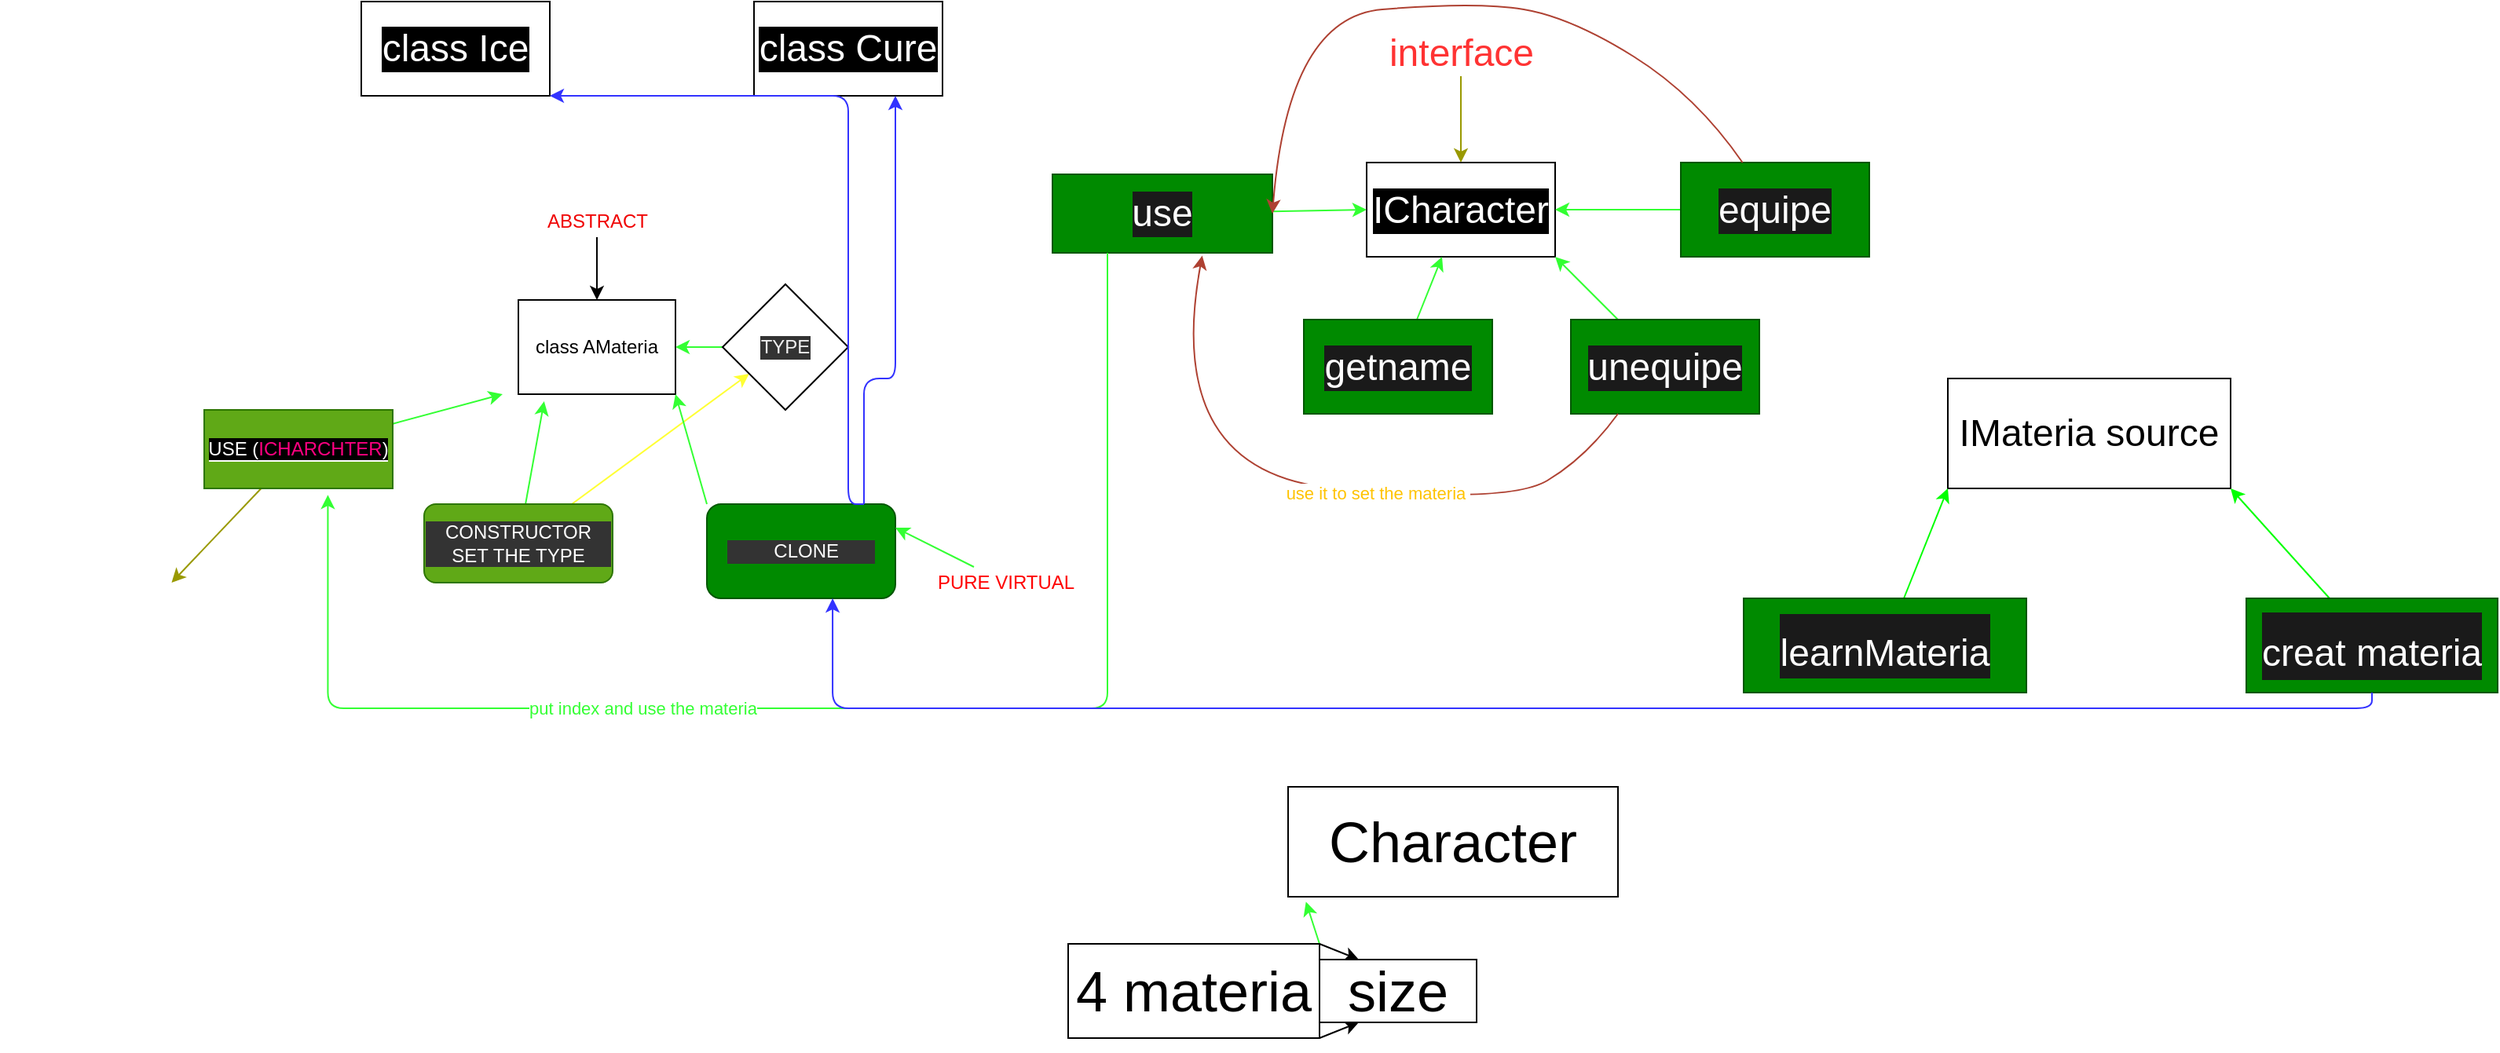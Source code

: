 <mxfile>
    <diagram id="7SQKZ7n8slPka3-PPJtH" name="Page-1">
        <mxGraphModel dx="506" dy="980" grid="1" gridSize="10" guides="1" tooltips="1" connect="1" arrows="1" fold="1" page="1" pageScale="1" pageWidth="980" pageHeight="690" background="none" math="0" shadow="0">
            <root>
                <mxCell id="0"/>
                <mxCell id="1" parent="0"/>
                <mxCell id="3" value="class AMateria" style="whiteSpace=wrap;html=1;" parent="1" vertex="1">
                    <mxGeometry x="390" y="260" width="100" height="60" as="geometry"/>
                </mxCell>
                <mxCell id="5" style="edgeStyle=none;html=1;entryX=0.5;entryY=0;entryDx=0;entryDy=0;fontColor=#F00202;" parent="1" source="4" target="3" edge="1">
                    <mxGeometry relative="1" as="geometry"/>
                </mxCell>
                <mxCell id="4" value="&lt;font color=&quot;#f00202&quot; style=&quot;background-color: rgb(255 , 255 , 255)&quot;&gt;ABSTRACT&lt;/font&gt;" style="text;html=1;align=center;verticalAlign=middle;resizable=0;points=[];autosize=1;strokeColor=none;fillColor=none;" parent="1" vertex="1">
                    <mxGeometry x="400" y="200" width="80" height="20" as="geometry"/>
                </mxCell>
                <mxCell id="8" style="edgeStyle=none;html=1;entryX=0.164;entryY=1.076;entryDx=0;entryDy=0;entryPerimeter=0;labelBackgroundColor=#333333;fontColor=#F0F0F0;strokeColor=#33FF33;" parent="1" source="7" target="3" edge="1">
                    <mxGeometry relative="1" as="geometry"/>
                </mxCell>
                <mxCell id="27" style="edgeStyle=none;html=1;labelBackgroundColor=#333333;fontSize=24;fontColor=#FFFFFF;strokeColor=#FFFF33;" parent="1" source="7" target="10" edge="1">
                    <mxGeometry relative="1" as="geometry"/>
                </mxCell>
                <mxCell id="7" value="CONSTRUCTOR SET THE TYPE" style="rounded=1;whiteSpace=wrap;html=1;labelBackgroundColor=#333333;fontColor=#ffffff;fillColor=#60a917;strokeColor=#2D7600;" parent="1" vertex="1">
                    <mxGeometry x="330" y="390" width="120" height="50" as="geometry"/>
                </mxCell>
                <mxCell id="11" value="" style="edgeStyle=none;html=1;labelBackgroundColor=#333333;fontColor=#F0F0F0;strokeColor=#33FF33;" parent="1" source="10" target="3" edge="1">
                    <mxGeometry relative="1" as="geometry"/>
                </mxCell>
                <mxCell id="10" value="TYPE" style="rhombus;whiteSpace=wrap;html=1;labelBackgroundColor=#333333;fontColor=#F0F0F0;" parent="1" vertex="1">
                    <mxGeometry x="520" y="250" width="80" height="80" as="geometry"/>
                </mxCell>
                <mxCell id="13" style="edgeStyle=none;html=1;exitX=0;exitY=0;exitDx=0;exitDy=0;entryX=1;entryY=1;entryDx=0;entryDy=0;labelBackgroundColor=#333333;fontColor=#F0F0F0;strokeColor=#33FF33;" parent="1" source="12" target="3" edge="1">
                    <mxGeometry relative="1" as="geometry"/>
                </mxCell>
                <mxCell id="12" value="&amp;nbsp; &amp;nbsp; &amp;nbsp; &amp;nbsp; &amp;nbsp;CLONE&amp;nbsp; &amp;nbsp; &amp;nbsp; &amp;nbsp;" style="rounded=1;whiteSpace=wrap;html=1;labelBackgroundColor=#333333;fontColor=#ffffff;fillColor=#008a00;strokeColor=#005700;" parent="1" vertex="1">
                    <mxGeometry x="510" y="390" width="120" height="60" as="geometry"/>
                </mxCell>
                <mxCell id="16" style="edgeStyle=none;html=1;entryX=1;entryY=0.25;entryDx=0;entryDy=0;labelBackgroundColor=#333333;fontColor=#FF0000;strokeColor=#33FF33;" parent="1" source="14" target="12" edge="1">
                    <mxGeometry relative="1" as="geometry"/>
                </mxCell>
                <mxCell id="14" value="&lt;font color=&quot;#ff0000&quot; style=&quot;background-color: rgb(255 , 255 , 255)&quot;&gt;PURE VIRTUAL&lt;/font&gt;" style="text;html=1;align=center;verticalAlign=middle;resizable=0;points=[];autosize=1;strokeColor=none;fillColor=none;fontColor=#F0F0F0;" parent="1" vertex="1">
                    <mxGeometry x="650" y="430" width="100" height="20" as="geometry"/>
                </mxCell>
                <mxCell id="20" style="edgeStyle=none;html=1;labelBackgroundColor=#333333;fontColor=#FFFFFF;strokeColor=#33FF33;" parent="1" source="17" edge="1">
                    <mxGeometry relative="1" as="geometry">
                        <mxPoint x="380" y="320" as="targetPoint"/>
                    </mxGeometry>
                </mxCell>
                <mxCell id="29" style="edgeStyle=none;html=1;labelBackgroundColor=#333333;fontSize=24;fontColor=#FFFFFF;strokeColor=#999900;" parent="1" source="17" target="28" edge="1">
                    <mxGeometry relative="1" as="geometry">
                        <mxPoint x="190" y="460" as="targetPoint"/>
                    </mxGeometry>
                </mxCell>
                <mxCell id="17" value="&lt;font color=&quot;#ffffff&quot; style=&quot;background-color: rgb(0 , 0 , 0)&quot;&gt;USE (&lt;/font&gt;&lt;font style=&quot;background-color: rgb(0 , 0 , 0)&quot; color=&quot;#ff0080&quot;&gt;ICHARCHTER&lt;/font&gt;&lt;font color=&quot;#ffffff&quot; style=&quot;background-color: rgb(0 , 0 , 0)&quot;&gt;)&lt;/font&gt;" style="whiteSpace=wrap;html=1;labelBackgroundColor=#FFFFFF;fontColor=#ffffff;fillColor=#60a917;strokeColor=#2D7600;" parent="1" vertex="1">
                    <mxGeometry x="190" y="330" width="120" height="50" as="geometry"/>
                </mxCell>
                <mxCell id="22" value="&lt;font color=&quot;#ffffff&quot; style=&quot;font-size: 24px&quot;&gt;class Ice&lt;/font&gt;" style="whiteSpace=wrap;html=1;labelBackgroundColor=#000000;fontColor=#FF0080;" parent="1" vertex="1">
                    <mxGeometry x="290" y="70" width="120" height="60" as="geometry"/>
                </mxCell>
                <mxCell id="24" value="&lt;font color=&quot;#ffffff&quot; style=&quot;font-size: 24px&quot;&gt;class Cure&lt;/font&gt;" style="whiteSpace=wrap;html=1;labelBackgroundColor=#000000;fontColor=#FF0080;" parent="1" vertex="1">
                    <mxGeometry x="540" y="70" width="120" height="60" as="geometry"/>
                </mxCell>
                <mxCell id="25" value="" style="edgeStyle=elbowEdgeStyle;elbow=vertical;endArrow=classic;html=1;labelBackgroundColor=#333333;fontSize=24;fontColor=#FFFFFF;strokeColor=#3333FF;entryX=0.75;entryY=1;entryDx=0;entryDy=0;" parent="1" target="24" edge="1">
                    <mxGeometry width="50" height="50" relative="1" as="geometry">
                        <mxPoint x="610" y="390" as="sourcePoint"/>
                        <mxPoint x="623" y="130" as="targetPoint"/>
                        <Array as="points">
                            <mxPoint x="720" y="310"/>
                        </Array>
                    </mxGeometry>
                </mxCell>
                <mxCell id="26" value="" style="edgeStyle=elbowEdgeStyle;elbow=horizontal;endArrow=classic;html=1;labelBackgroundColor=#333333;fontSize=24;fontColor=#FFFFFF;strokeColor=#3333FF;entryX=1;entryY=1;entryDx=0;entryDy=0;" parent="1" target="22" edge="1">
                    <mxGeometry width="50" height="50" relative="1" as="geometry">
                        <mxPoint x="610" y="390" as="sourcePoint"/>
                        <mxPoint x="490" y="310" as="targetPoint"/>
                        <Array as="points">
                            <mxPoint x="600" y="150"/>
                        </Array>
                    </mxGeometry>
                </mxCell>
                <mxCell id="28" value="print a message" style="text;html=1;align=center;verticalAlign=middle;resizable=0;points=[];autosize=1;strokeColor=none;fillColor=none;fontSize=24;fontColor=#FFFFFF;" parent="1" vertex="1">
                    <mxGeometry x="60" y="440" width="190" height="30" as="geometry"/>
                </mxCell>
                <mxCell id="33" value="ICharacter" style="whiteSpace=wrap;html=1;labelBackgroundColor=#000000;fontSize=24;fontColor=#FFFFFF;" parent="1" vertex="1">
                    <mxGeometry x="930" y="172.5" width="120" height="60" as="geometry"/>
                </mxCell>
                <mxCell id="35" style="edgeStyle=none;html=1;labelBackgroundColor=#333333;fontSize=24;fontColor=#FF3333;strokeColor=#999900;entryX=0.5;entryY=0;entryDx=0;entryDy=0;" parent="1" source="34" target="33" edge="1">
                    <mxGeometry relative="1" as="geometry">
                        <mxPoint x="990" y="152.5" as="targetPoint"/>
                    </mxGeometry>
                </mxCell>
                <mxCell id="34" value="&lt;font color=&quot;#ff3333&quot; style=&quot;background-color: rgb(255 , 255 , 255)&quot;&gt;interface&lt;/font&gt;" style="text;html=1;align=center;verticalAlign=middle;resizable=0;points=[];autosize=1;strokeColor=none;fillColor=none;fontSize=24;fontColor=#FFFFFF;" parent="1" vertex="1">
                    <mxGeometry x="935" y="87.5" width="110" height="30" as="geometry"/>
                </mxCell>
                <mxCell id="39" style="edgeStyle=none;html=1;labelBackgroundColor=#333333;fontSize=24;fontColor=#FFFFFF;strokeColor=#33FF33;" parent="1" source="38" target="33" edge="1">
                    <mxGeometry relative="1" as="geometry"/>
                </mxCell>
                <mxCell id="38" value="getname" style="whiteSpace=wrap;html=1;labelBackgroundColor=#1A1A1A;fontSize=24;fontColor=#ffffff;strokeColor=#005700;fillColor=#008a00;" parent="1" vertex="1">
                    <mxGeometry x="890" y="272.5" width="120" height="60" as="geometry"/>
                </mxCell>
                <mxCell id="41" style="edgeStyle=none;html=1;entryX=1;entryY=1;entryDx=0;entryDy=0;labelBackgroundColor=#333333;fontSize=24;fontColor=#FFFFFF;strokeColor=#33FF33;" parent="1" source="40" target="33" edge="1">
                    <mxGeometry relative="1" as="geometry"/>
                </mxCell>
                <mxCell id="40" value="unequipe" style="whiteSpace=wrap;html=1;labelBackgroundColor=#1A1A1A;fontSize=24;fontColor=#ffffff;strokeColor=#005700;fillColor=#008a00;" parent="1" vertex="1">
                    <mxGeometry x="1060" y="272.5" width="120" height="60" as="geometry"/>
                </mxCell>
                <mxCell id="332" style="edgeStyle=none;html=1;entryX=0;entryY=0.5;entryDx=0;entryDy=0;labelBackgroundColor=#333333;fontSize=24;fontColor=#FFFFFF;strokeColor=#33FF33;" parent="1" source="330" target="33" edge="1">
                    <mxGeometry relative="1" as="geometry"/>
                </mxCell>
                <mxCell id="330" value="use" style="whiteSpace=wrap;html=1;labelBackgroundColor=#1A1A1A;fontSize=24;fontColor=#ffffff;strokeColor=#005700;fillColor=#008a00;" parent="1" vertex="1">
                    <mxGeometry x="730" y="180" width="140" height="50" as="geometry"/>
                </mxCell>
                <mxCell id="333" style="edgeStyle=none;html=1;entryX=1;entryY=0.5;entryDx=0;entryDy=0;labelBackgroundColor=#333333;fontSize=24;fontColor=#FFFFFF;strokeColor=#33FF33;" parent="1" source="331" target="33" edge="1">
                    <mxGeometry relative="1" as="geometry"/>
                </mxCell>
                <mxCell id="331" value="equipe" style="whiteSpace=wrap;html=1;labelBackgroundColor=#1A1A1A;fontSize=24;fontColor=#ffffff;strokeColor=#005700;fillColor=#008a00;" parent="1" vertex="1">
                    <mxGeometry x="1130" y="172.5" width="120" height="60" as="geometry"/>
                </mxCell>
                <mxCell id="334" value="&lt;font style=&quot;font-size: 36px&quot;&gt;Character&lt;/font&gt;" style="whiteSpace=wrap;html=1;" parent="1" vertex="1">
                    <mxGeometry x="880" y="570" width="210" height="70" as="geometry"/>
                </mxCell>
                <mxCell id="338" style="edgeStyle=none;html=1;exitX=1;exitY=0;exitDx=0;exitDy=0;entryX=0.25;entryY=0;entryDx=0;entryDy=0;fontSize=36;" parent="1" source="335" target="337" edge="1">
                    <mxGeometry relative="1" as="geometry"/>
                </mxCell>
                <mxCell id="339" style="edgeStyle=none;html=1;exitX=1;exitY=1;exitDx=0;exitDy=0;entryX=0.25;entryY=1;entryDx=0;entryDy=0;fontSize=36;" parent="1" source="335" target="337" edge="1">
                    <mxGeometry relative="1" as="geometry"/>
                </mxCell>
                <mxCell id="340" style="edgeStyle=none;html=1;entryX=0.054;entryY=1.046;entryDx=0;entryDy=0;entryPerimeter=0;fontSize=36;strokeColor=#33FF33;exitX=1;exitY=0;exitDx=0;exitDy=0;" parent="1" source="335" target="334" edge="1">
                    <mxGeometry relative="1" as="geometry"/>
                </mxCell>
                <mxCell id="335" value="4 materia" style="whiteSpace=wrap;html=1;fontSize=36;" parent="1" vertex="1">
                    <mxGeometry x="740" y="670" width="160" height="60" as="geometry"/>
                </mxCell>
                <mxCell id="337" value="size" style="whiteSpace=wrap;html=1;fontSize=36;" parent="1" vertex="1">
                    <mxGeometry x="900" y="680" width="100" height="40" as="geometry"/>
                </mxCell>
                <mxCell id="342" value="" style="edgeStyle=elbowEdgeStyle;elbow=vertical;endArrow=classic;html=1;fontSize=36;strokeColor=#33FF33;exitX=0.25;exitY=1;exitDx=0;exitDy=0;entryX=0.656;entryY=1.082;entryDx=0;entryDy=0;entryPerimeter=0;" parent="1" source="330" target="17" edge="1">
                    <mxGeometry width="50" height="50" relative="1" as="geometry">
                        <mxPoint x="760" y="280" as="sourcePoint"/>
                        <mxPoint x="770" y="400" as="targetPoint"/>
                        <Array as="points">
                            <mxPoint x="720" y="520"/>
                        </Array>
                    </mxGeometry>
                </mxCell>
                <mxCell id="343" value="&lt;font color=&quot;#33ff33&quot;&gt;put index and use the materia&lt;/font&gt;" style="edgeLabel;html=1;align=center;verticalAlign=middle;resizable=0;points=[];" parent="342" vertex="1" connectable="0">
                    <mxGeometry x="0.272" relative="1" as="geometry">
                        <mxPoint as="offset"/>
                    </mxGeometry>
                </mxCell>
                <mxCell id="344" value="" style="curved=1;endArrow=classic;html=1;fontColor=#33FF33;strokeColor=#ae4132;fillColor=#fad9d5;" parent="1" source="331" edge="1">
                    <mxGeometry width="50" height="50" relative="1" as="geometry">
                        <mxPoint x="1140" y="170" as="sourcePoint"/>
                        <mxPoint x="870" y="205" as="targetPoint"/>
                        <Array as="points">
                            <mxPoint x="1140" y="130"/>
                            <mxPoint x="1060" y="80"/>
                            <mxPoint x="1000" y="70"/>
                            <mxPoint x="880" y="80"/>
                        </Array>
                    </mxGeometry>
                </mxCell>
                <mxCell id="349" value="" style="curved=1;endArrow=classic;html=1;fontColor=#000000;strokeColor=#ae4132;entryX=0.681;entryY=1.035;entryDx=0;entryDy=0;entryPerimeter=0;exitX=0.25;exitY=1;exitDx=0;exitDy=0;align=center;labelBackgroundColor=#666666;sketch=0;fillColor=#fad9d5;" parent="1" source="40" target="330" edge="1">
                    <mxGeometry width="50" height="50" relative="1" as="geometry">
                        <mxPoint x="1070" y="330" as="sourcePoint"/>
                        <mxPoint x="1260" y="300" as="targetPoint"/>
                        <Array as="points">
                            <mxPoint x="1070" y="360"/>
                            <mxPoint x="1020" y="390"/>
                            <mxPoint x="800" y="370"/>
                        </Array>
                    </mxGeometry>
                </mxCell>
                <mxCell id="353" value="&lt;font color=&quot;#ffc300&quot;&gt;use it to set the materia&amp;nbsp;&lt;/font&gt;" style="edgeLabel;html=1;align=center;verticalAlign=middle;resizable=0;points=[];fontColor=#CCFFE6;" parent="349" vertex="1" connectable="0">
                    <mxGeometry x="-0.227" relative="1" as="geometry">
                        <mxPoint as="offset"/>
                    </mxGeometry>
                </mxCell>
                <mxCell id="354" value="&lt;font style=&quot;font-size: 24px&quot;&gt;IMateria source&lt;/font&gt;" style="whiteSpace=wrap;html=1;" parent="1" vertex="1">
                    <mxGeometry x="1300" y="310" width="180" height="70" as="geometry"/>
                </mxCell>
                <mxCell id="356" style="edgeStyle=none;html=1;entryX=0;entryY=1;entryDx=0;entryDy=0;fontSize=36;fillColor=#60a917;strokeColor=#00FF00;" parent="1" source="355" target="354" edge="1">
                    <mxGeometry relative="1" as="geometry"/>
                </mxCell>
                <mxCell id="355" value="&lt;span style=&quot;background-color: rgb(26 , 26 , 26)&quot;&gt;&lt;font style=&quot;font-size: 24px&quot;&gt;learnMateria&lt;/font&gt;&lt;/span&gt;" style="whiteSpace=wrap;html=1;fontSize=36;fillColor=#008a00;fontColor=#ffffff;strokeColor=#005700;" parent="1" vertex="1">
                    <mxGeometry x="1170" y="450" width="180" height="60" as="geometry"/>
                </mxCell>
                <mxCell id="358" style="edgeStyle=none;html=1;entryX=1;entryY=1;entryDx=0;entryDy=0;fontSize=24;strokeColor=#00FF00;" parent="1" source="357" target="354" edge="1">
                    <mxGeometry relative="1" as="geometry"/>
                </mxCell>
                <mxCell id="357" value="&lt;font style=&quot;font-size: 24px&quot;&gt;creat materia&lt;/font&gt;" style="whiteSpace=wrap;html=1;labelBackgroundColor=#1A1A1A;fontSize=36;fillColor=#008a00;fontColor=#ffffff;strokeColor=#005700;" parent="1" vertex="1">
                    <mxGeometry x="1490" y="450" width="160" height="60" as="geometry"/>
                </mxCell>
                <mxCell id="361" value="" style="edgeStyle=elbowEdgeStyle;elbow=vertical;endArrow=classic;html=1;fontSize=24;strokeColor=#3333FF;entryX=0.667;entryY=1;entryDx=0;entryDy=0;entryPerimeter=0;" parent="1" source="357" target="12" edge="1">
                    <mxGeometry width="50" height="50" relative="1" as="geometry">
                        <mxPoint x="1450" y="590" as="sourcePoint"/>
                        <mxPoint x="1500" y="540" as="targetPoint"/>
                        <Array as="points">
                            <mxPoint x="1040" y="520"/>
                        </Array>
                    </mxGeometry>
                </mxCell>
            </root>
        </mxGraphModel>
    </diagram>
</mxfile>